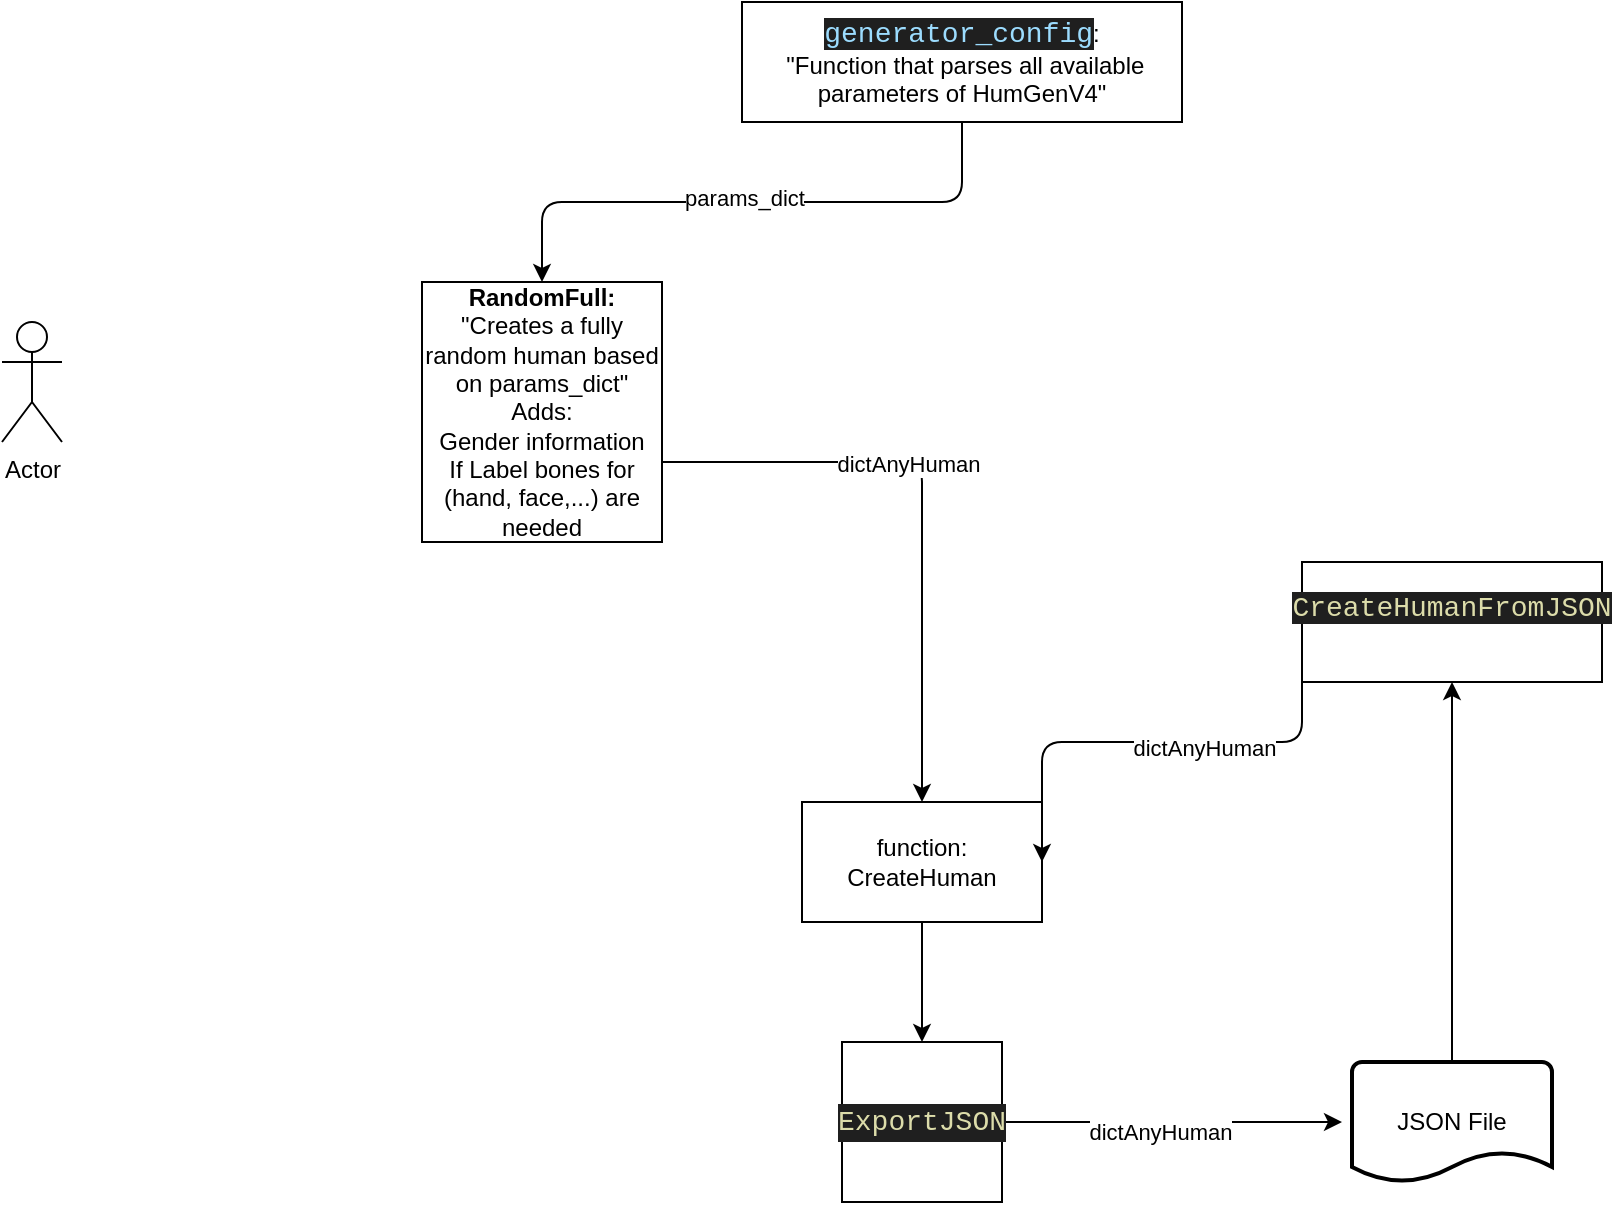 <mxfile>
    <diagram id="gMAHIe2brAwQoyLgTEGy" name="Page-1">
        <mxGraphModel dx="1303" dy="651" grid="1" gridSize="10" guides="1" tooltips="1" connect="1" arrows="1" fold="1" page="1" pageScale="1" pageWidth="850" pageHeight="1100" math="0" shadow="0">
            <root>
                <mxCell id="0"/>
                <mxCell id="1" parent="0"/>
                <mxCell id="36" style="edgeStyle=elbowEdgeStyle;elbow=vertical;html=1;" parent="1" source="2" target="33" edge="1">
                    <mxGeometry relative="1" as="geometry"/>
                </mxCell>
                <mxCell id="2" value="function: CreateHuman" style="rounded=0;whiteSpace=wrap;html=1;" parent="1" vertex="1">
                    <mxGeometry x="440" y="400" width="120" height="60" as="geometry"/>
                </mxCell>
                <mxCell id="5" style="edgeStyle=orthogonalEdgeStyle;html=1;entryX=0.5;entryY=0;entryDx=0;entryDy=0;" parent="1" source="3" target="2" edge="1">
                    <mxGeometry relative="1" as="geometry">
                        <Array as="points">
                            <mxPoint x="500" y="230"/>
                        </Array>
                    </mxGeometry>
                </mxCell>
                <mxCell id="8" value="dictAnyHuman" style="edgeLabel;html=1;align=center;verticalAlign=middle;resizable=0;points=[];" parent="5" vertex="1" connectable="0">
                    <mxGeometry x="-0.181" y="-1" relative="1" as="geometry">
                        <mxPoint as="offset"/>
                    </mxGeometry>
                </mxCell>
                <mxCell id="3" value="&lt;b&gt;RandomFull:&lt;/b&gt;&lt;br&gt;&quot;Creates a fully random human based on params_dict&quot;&lt;br&gt;Adds:&lt;br&gt;Gender information&lt;br&gt;If Label bones for (hand, face,...) are needed" style="rounded=0;whiteSpace=wrap;html=1;" parent="1" vertex="1">
                    <mxGeometry x="250" y="140" width="120" height="130" as="geometry"/>
                </mxCell>
                <mxCell id="16" style="edgeStyle=elbowEdgeStyle;html=1;entryX=0.5;entryY=0;entryDx=0;entryDy=0;elbow=vertical;" parent="1" source="15" target="3" edge="1">
                    <mxGeometry relative="1" as="geometry"/>
                </mxCell>
                <mxCell id="17" value="params_dict" style="edgeLabel;html=1;align=center;verticalAlign=middle;resizable=0;points=[];" parent="16" vertex="1" connectable="0">
                    <mxGeometry x="-0.169" y="-2" relative="1" as="geometry">
                        <mxPoint x="-29" as="offset"/>
                    </mxGeometry>
                </mxCell>
                <mxCell id="15" value="&lt;span style=&quot;color: rgb(156, 220, 254); background-color: rgb(31, 31, 31); font-family: Consolas, &amp;quot;Courier New&amp;quot;, monospace; font-size: 14px;&quot;&gt;generator_config&lt;/span&gt;:&lt;br&gt;&amp;nbsp;&quot;Function that parses all available parameters of HumGenV4&quot;" style="rounded=0;whiteSpace=wrap;html=1;" parent="1" vertex="1">
                    <mxGeometry x="410" width="220" height="60" as="geometry"/>
                </mxCell>
                <mxCell id="20" value="Actor" style="shape=umlActor;verticalLabelPosition=bottom;verticalAlign=top;html=1;outlineConnect=0;" parent="1" vertex="1">
                    <mxGeometry x="40" y="160" width="30" height="60" as="geometry"/>
                </mxCell>
                <mxCell id="29" style="edgeStyle=elbowEdgeStyle;elbow=vertical;html=1;entryX=0.5;entryY=1;entryDx=0;entryDy=0;" parent="1" source="22" target="28" edge="1">
                    <mxGeometry relative="1" as="geometry"/>
                </mxCell>
                <mxCell id="22" value="JSON File" style="strokeWidth=2;html=1;shape=mxgraph.flowchart.document2;whiteSpace=wrap;size=0.25;" parent="1" vertex="1">
                    <mxGeometry x="715" y="530" width="100" height="60" as="geometry"/>
                </mxCell>
                <mxCell id="30" style="edgeStyle=elbowEdgeStyle;elbow=vertical;html=1;entryX=1;entryY=0.5;entryDx=0;entryDy=0;exitX=0;exitY=0.5;exitDx=0;exitDy=0;" parent="1" source="28" target="2" edge="1">
                    <mxGeometry relative="1" as="geometry"/>
                </mxCell>
                <mxCell id="32" value="dictAnyHuman" style="edgeLabel;html=1;align=center;verticalAlign=middle;resizable=0;points=[];" parent="30" vertex="1" connectable="0">
                    <mxGeometry x="-0.126" y="3" relative="1" as="geometry">
                        <mxPoint as="offset"/>
                    </mxGeometry>
                </mxCell>
                <mxCell id="28" value="&#10;&lt;span style=&quot;color: rgb(220, 220, 170); font-family: Consolas, &amp;quot;Courier New&amp;quot;, monospace; font-size: 14px; font-style: normal; font-variant-ligatures: normal; font-variant-caps: normal; font-weight: 400; letter-spacing: normal; orphans: 2; text-align: left; text-indent: 0px; text-transform: none; widows: 2; word-spacing: 0px; -webkit-text-stroke-width: 0px; background-color: rgb(31, 31, 31); text-decoration-thickness: initial; text-decoration-style: initial; text-decoration-color: initial; float: none; display: inline !important;&quot;&gt;CreateHumanFromJSON&lt;/span&gt;&#10;&#10;" style="rounded=0;whiteSpace=wrap;html=1;" parent="1" vertex="1">
                    <mxGeometry x="690" y="280" width="150" height="60" as="geometry"/>
                </mxCell>
                <mxCell id="35" style="edgeStyle=elbowEdgeStyle;elbow=vertical;html=1;" parent="1" source="33" edge="1">
                    <mxGeometry relative="1" as="geometry">
                        <mxPoint x="710" y="560" as="targetPoint"/>
                    </mxGeometry>
                </mxCell>
                <mxCell id="37" value="&lt;span style=&quot;color: rgba(0, 0, 0, 0); font-family: monospace; font-size: 0px; text-align: start; background-color: rgb(42, 37, 47);&quot;&gt;%3CmxGraphModel%3E%3Croot%3E%3CmxCell%20id%3D%220%22%2F%3E%3CmxCell%20id%3D%221%22%20parent%3D%220%22%2F%3E%3CmxCell%20id%3D%222%22%20value%3D%22dictAnyHuman%22%20style%3D%22edgeLabel%3Bhtml%3D1%3Balign%3Dcenter%3BverticalAlign%3Dmiddle%3Bresizable%3D0%3Bpoints%3D%5B%5D%3B%22%20vertex%3D%221%22%20connectable%3D%220%22%20parent%3D%221%22%3E%3CmxGeometry%20x%3D%22641.857%22%20y%3D%22373.429%22%20as%3D%22geometry%22%2F%3E%3C%2FmxCell%3E%3C%2Froot%3E%3C%2FmxGraphModel%3Ed&lt;/span&gt;" style="edgeLabel;html=1;align=center;verticalAlign=middle;resizable=0;points=[];" vertex="1" connectable="0" parent="35">
                    <mxGeometry x="-0.074" y="-1" relative="1" as="geometry">
                        <mxPoint as="offset"/>
                    </mxGeometry>
                </mxCell>
                <mxCell id="38" value="dictAnyHuman" style="edgeLabel;html=1;align=center;verticalAlign=middle;resizable=0;points=[];" vertex="1" connectable="0" parent="35">
                    <mxGeometry x="-0.074" y="-5" relative="1" as="geometry">
                        <mxPoint as="offset"/>
                    </mxGeometry>
                </mxCell>
                <mxCell id="33" value="&lt;div style=&quot;color: rgb(204, 204, 204); background-color: rgb(31, 31, 31); font-family: Consolas, &amp;quot;Courier New&amp;quot;, monospace; font-size: 14px; line-height: 19px;&quot;&gt;&lt;span style=&quot;color: #dcdcaa;&quot;&gt;ExportJSON&lt;/span&gt;&lt;/div&gt;" style="whiteSpace=wrap;html=1;aspect=fixed;" parent="1" vertex="1">
                    <mxGeometry x="460" y="520" width="80" height="80" as="geometry"/>
                </mxCell>
            </root>
        </mxGraphModel>
    </diagram>
</mxfile>
